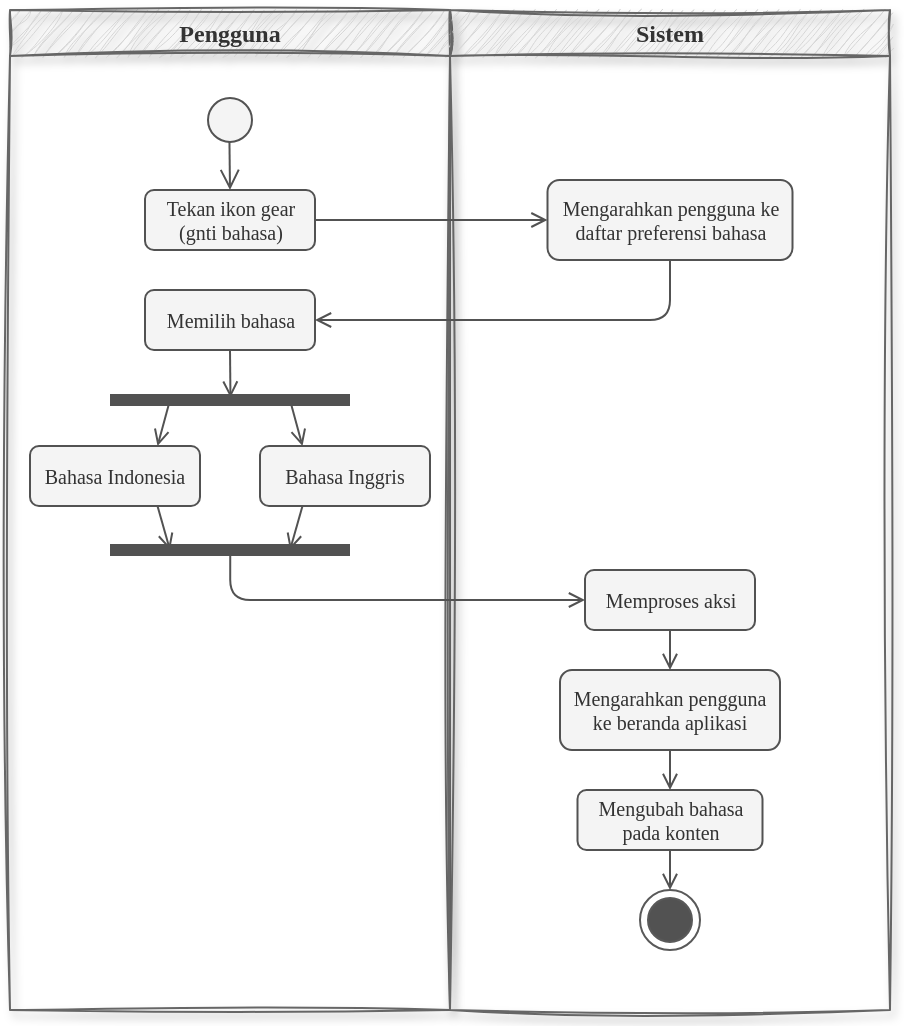 <mxfile version="21.2.1" type="github">
  <diagram name="Page-1" id="sL-YRFqca79MPYOREF_f">
    <mxGraphModel dx="662" dy="398" grid="1" gridSize="10" guides="1" tooltips="1" connect="1" arrows="1" fold="1" page="1" pageScale="1" pageWidth="850" pageHeight="1100" math="0" shadow="0">
      <root>
        <mxCell id="0" />
        <mxCell id="1" parent="0" />
        <mxCell id="-8pgBpWFjP3l3yvhUF7U-1" value="Pengguna" style="swimlane;whiteSpace=wrap;html=1;fontFamily=Ubuntu;fontSource=https%3A%2F%2Ffonts.googleapis.com%2Fcss%3Ffamily%3DUbuntu;rounded=0;swimlaneFillColor=none;glass=0;shadow=1;sketch=1;curveFitting=1;jiggle=2;fillColor=#D6D6D6;fontColor=#333333;strokeColor=#666666;" vertex="1" parent="1">
          <mxGeometry x="180" y="70" width="220" height="500" as="geometry" />
        </mxCell>
        <mxCell id="-8pgBpWFjP3l3yvhUF7U-2" value="" style="ellipse;html=1;shape=startState;fillColor=#f4f4f4;strokeColor=#535353;strokeWidth=1;fillStyle=auto;fontColor=#595959;" vertex="1" parent="-8pgBpWFjP3l3yvhUF7U-1">
          <mxGeometry x="95" y="40" width="30" height="30" as="geometry" />
        </mxCell>
        <mxCell id="-8pgBpWFjP3l3yvhUF7U-3" value="" style="html=1;verticalAlign=bottom;endArrow=open;endSize=8;strokeColor=#525252;rounded=0;strokeWidth=1;fillColor=#eeeeee;exitX=0.491;exitY=0.867;exitDx=0;exitDy=0;exitPerimeter=0;entryX=0.5;entryY=0;entryDx=0;entryDy=0;fontColor=#333333;" edge="1" parent="-8pgBpWFjP3l3yvhUF7U-1" source="-8pgBpWFjP3l3yvhUF7U-2" target="-8pgBpWFjP3l3yvhUF7U-4">
          <mxGeometry relative="1" as="geometry">
            <mxPoint x="100" y="90" as="targetPoint" />
          </mxGeometry>
        </mxCell>
        <mxCell id="-8pgBpWFjP3l3yvhUF7U-4" value="Tekan ikon gear (gnti bahasa)" style="rounded=1;whiteSpace=wrap;html=1;fillColor=#f4f4f4;strokeColor=#525252;fontFamily=Ubuntu;fontSource=https%3A%2F%2Ffonts.googleapis.com%2Fcss%3Ffamily%3DUbuntu;fontSize=10;fontColor=#333333;" vertex="1" parent="-8pgBpWFjP3l3yvhUF7U-1">
          <mxGeometry x="67.5" y="90" width="85" height="30" as="geometry" />
        </mxCell>
        <mxCell id="-8pgBpWFjP3l3yvhUF7U-68" style="rounded=0;orthogonalLoop=1;jettySize=auto;html=1;exitX=0.5;exitY=1;exitDx=0;exitDy=0;entryX=0.502;entryY=0.379;entryDx=0;entryDy=0;entryPerimeter=0;strokeColor=#525252;endArrow=open;endFill=0;" edge="1" parent="-8pgBpWFjP3l3yvhUF7U-1" source="-8pgBpWFjP3l3yvhUF7U-64" target="-8pgBpWFjP3l3yvhUF7U-67">
          <mxGeometry relative="1" as="geometry" />
        </mxCell>
        <mxCell id="-8pgBpWFjP3l3yvhUF7U-64" value="Memilih bahasa" style="rounded=1;whiteSpace=wrap;html=1;fillColor=#f4f4f4;strokeColor=#525252;fontFamily=Ubuntu;fontSource=https%3A%2F%2Ffonts.googleapis.com%2Fcss%3Ffamily%3DUbuntu;fontSize=10;fontColor=#333333;" vertex="1" parent="-8pgBpWFjP3l3yvhUF7U-1">
          <mxGeometry x="67.5" y="140" width="85" height="30" as="geometry" />
        </mxCell>
        <mxCell id="-8pgBpWFjP3l3yvhUF7U-72" style="rounded=1;orthogonalLoop=1;jettySize=auto;html=1;exitX=0.75;exitY=0.5;exitDx=0;exitDy=0;exitPerimeter=0;entryX=0.25;entryY=0;entryDx=0;entryDy=0;strokeColor=#525252;endArrow=open;endFill=0;" edge="1" parent="-8pgBpWFjP3l3yvhUF7U-1" source="-8pgBpWFjP3l3yvhUF7U-67" target="-8pgBpWFjP3l3yvhUF7U-70">
          <mxGeometry relative="1" as="geometry" />
        </mxCell>
        <mxCell id="-8pgBpWFjP3l3yvhUF7U-76" style="rounded=0;orthogonalLoop=1;jettySize=auto;html=1;exitX=0.25;exitY=0.5;exitDx=0;exitDy=0;exitPerimeter=0;entryX=0.75;entryY=0;entryDx=0;entryDy=0;strokeColor=#525252;endArrow=open;endFill=0;" edge="1" parent="-8pgBpWFjP3l3yvhUF7U-1" source="-8pgBpWFjP3l3yvhUF7U-67" target="-8pgBpWFjP3l3yvhUF7U-69">
          <mxGeometry relative="1" as="geometry" />
        </mxCell>
        <mxCell id="-8pgBpWFjP3l3yvhUF7U-67" value="" style="shape=line;html=1;strokeWidth=6;strokeColor=#525252;" vertex="1" parent="-8pgBpWFjP3l3yvhUF7U-1">
          <mxGeometry x="50" y="190" width="120" height="10" as="geometry" />
        </mxCell>
        <mxCell id="-8pgBpWFjP3l3yvhUF7U-77" style="rounded=0;orthogonalLoop=1;jettySize=auto;html=1;exitX=0.75;exitY=1;exitDx=0;exitDy=0;entryX=0.25;entryY=0.5;entryDx=0;entryDy=0;entryPerimeter=0;strokeColor=#525252;endArrow=open;endFill=0;" edge="1" parent="-8pgBpWFjP3l3yvhUF7U-1" source="-8pgBpWFjP3l3yvhUF7U-69" target="-8pgBpWFjP3l3yvhUF7U-73">
          <mxGeometry relative="1" as="geometry" />
        </mxCell>
        <mxCell id="-8pgBpWFjP3l3yvhUF7U-69" value="Bahasa Indonesia" style="rounded=1;whiteSpace=wrap;html=1;fillColor=#f4f4f4;strokeColor=#525252;fontFamily=Ubuntu;fontSource=https%3A%2F%2Ffonts.googleapis.com%2Fcss%3Ffamily%3DUbuntu;fontSize=10;fontColor=#333333;" vertex="1" parent="-8pgBpWFjP3l3yvhUF7U-1">
          <mxGeometry x="10" y="218" width="85" height="30" as="geometry" />
        </mxCell>
        <mxCell id="-8pgBpWFjP3l3yvhUF7U-78" style="rounded=0;orthogonalLoop=1;jettySize=auto;html=1;exitX=0.25;exitY=1;exitDx=0;exitDy=0;entryX=0.75;entryY=0.5;entryDx=0;entryDy=0;entryPerimeter=0;strokeColor=#525252;endArrow=open;endFill=0;" edge="1" parent="-8pgBpWFjP3l3yvhUF7U-1" source="-8pgBpWFjP3l3yvhUF7U-70" target="-8pgBpWFjP3l3yvhUF7U-73">
          <mxGeometry relative="1" as="geometry" />
        </mxCell>
        <mxCell id="-8pgBpWFjP3l3yvhUF7U-70" value="Bahasa Inggris" style="rounded=1;whiteSpace=wrap;html=1;fillColor=#f4f4f4;strokeColor=#525252;fontFamily=Ubuntu;fontSource=https%3A%2F%2Ffonts.googleapis.com%2Fcss%3Ffamily%3DUbuntu;fontSize=10;fontColor=#333333;" vertex="1" parent="-8pgBpWFjP3l3yvhUF7U-1">
          <mxGeometry x="125" y="218" width="85" height="30" as="geometry" />
        </mxCell>
        <mxCell id="-8pgBpWFjP3l3yvhUF7U-73" value="" style="shape=line;html=1;strokeWidth=6;strokeColor=#525252;" vertex="1" parent="-8pgBpWFjP3l3yvhUF7U-1">
          <mxGeometry x="50" y="265" width="120" height="10" as="geometry" />
        </mxCell>
        <mxCell id="-8pgBpWFjP3l3yvhUF7U-59" value="Sistem" style="swimlane;whiteSpace=wrap;html=1;fontFamily=Ubuntu;fontSource=https%3A%2F%2Ffonts.googleapis.com%2Fcss%3Ffamily%3DUbuntu;rounded=0;swimlaneFillColor=none;glass=0;shadow=1;sketch=1;curveFitting=1;jiggle=2;fillColor=#D6D6D6;fontColor=#333333;strokeColor=#666666;startSize=23;" vertex="1" parent="1">
          <mxGeometry x="400" y="70" width="220" height="500" as="geometry" />
        </mxCell>
        <mxCell id="-8pgBpWFjP3l3yvhUF7U-62" value="Mengarahkan pengguna ke daftar preferensi bahasa" style="rounded=1;whiteSpace=wrap;html=1;fillColor=#f4f4f4;strokeColor=#525252;fontFamily=Ubuntu;fontSource=https%3A%2F%2Ffonts.googleapis.com%2Fcss%3Ffamily%3DUbuntu;fontSize=10;fontColor=#333333;" vertex="1" parent="-8pgBpWFjP3l3yvhUF7U-59">
          <mxGeometry x="48.75" y="85" width="122.5" height="40" as="geometry" />
        </mxCell>
        <mxCell id="-8pgBpWFjP3l3yvhUF7U-82" value="" style="rounded=0;orthogonalLoop=1;jettySize=auto;html=1;strokeColor=#525252;endArrow=open;endFill=0;" edge="1" parent="-8pgBpWFjP3l3yvhUF7U-59" source="-8pgBpWFjP3l3yvhUF7U-79" target="-8pgBpWFjP3l3yvhUF7U-81">
          <mxGeometry relative="1" as="geometry" />
        </mxCell>
        <mxCell id="-8pgBpWFjP3l3yvhUF7U-79" value="Memproses aksi" style="rounded=1;whiteSpace=wrap;html=1;fillColor=#f4f4f4;strokeColor=#525252;fontFamily=Ubuntu;fontSource=https%3A%2F%2Ffonts.googleapis.com%2Fcss%3Ffamily%3DUbuntu;fontSize=10;fontColor=#333333;" vertex="1" parent="-8pgBpWFjP3l3yvhUF7U-59">
          <mxGeometry x="67.5" y="280" width="85" height="30" as="geometry" />
        </mxCell>
        <mxCell id="-8pgBpWFjP3l3yvhUF7U-85" value="" style="rounded=0;orthogonalLoop=1;jettySize=auto;html=1;strokeColor=#525252;endArrow=open;endFill=0;" edge="1" parent="-8pgBpWFjP3l3yvhUF7U-59" source="-8pgBpWFjP3l3yvhUF7U-81" target="-8pgBpWFjP3l3yvhUF7U-84">
          <mxGeometry relative="1" as="geometry" />
        </mxCell>
        <mxCell id="-8pgBpWFjP3l3yvhUF7U-81" value="Mengarahkan pengguna ke beranda aplikasi" style="rounded=1;whiteSpace=wrap;html=1;fillColor=#f4f4f4;strokeColor=#525252;fontFamily=Ubuntu;fontSource=https%3A%2F%2Ffonts.googleapis.com%2Fcss%3Ffamily%3DUbuntu;fontSize=10;fontColor=#333333;" vertex="1" parent="-8pgBpWFjP3l3yvhUF7U-59">
          <mxGeometry x="55" y="330" width="110" height="40" as="geometry" />
        </mxCell>
        <mxCell id="-8pgBpWFjP3l3yvhUF7U-88" value="" style="rounded=0;orthogonalLoop=1;jettySize=auto;html=1;strokeColor=#525252;endArrow=open;endFill=0;" edge="1" parent="-8pgBpWFjP3l3yvhUF7U-59" source="-8pgBpWFjP3l3yvhUF7U-84" target="-8pgBpWFjP3l3yvhUF7U-86">
          <mxGeometry relative="1" as="geometry" />
        </mxCell>
        <mxCell id="-8pgBpWFjP3l3yvhUF7U-84" value="Mengubah bahasa pada konten" style="rounded=1;whiteSpace=wrap;html=1;fillColor=#f4f4f4;strokeColor=#525252;fontFamily=Ubuntu;fontSource=https%3A%2F%2Ffonts.googleapis.com%2Fcss%3Ffamily%3DUbuntu;fontSize=10;fontColor=#333333;" vertex="1" parent="-8pgBpWFjP3l3yvhUF7U-59">
          <mxGeometry x="63.75" y="390" width="92.5" height="30" as="geometry" />
        </mxCell>
        <mxCell id="-8pgBpWFjP3l3yvhUF7U-86" value="" style="ellipse;html=1;shape=endState;fillColor=#525252;strokeColor=#595959;strokeWidth=1;" vertex="1" parent="-8pgBpWFjP3l3yvhUF7U-59">
          <mxGeometry x="95" y="440" width="30" height="30" as="geometry" />
        </mxCell>
        <mxCell id="-8pgBpWFjP3l3yvhUF7U-63" style="rounded=0;orthogonalLoop=1;jettySize=auto;html=1;entryX=0;entryY=0.5;entryDx=0;entryDy=0;strokeColor=#525252;endArrow=open;endFill=0;" edge="1" parent="1" source="-8pgBpWFjP3l3yvhUF7U-4" target="-8pgBpWFjP3l3yvhUF7U-62">
          <mxGeometry relative="1" as="geometry" />
        </mxCell>
        <mxCell id="-8pgBpWFjP3l3yvhUF7U-66" style="edgeStyle=orthogonalEdgeStyle;rounded=1;orthogonalLoop=1;jettySize=auto;html=1;exitX=0.5;exitY=1;exitDx=0;exitDy=0;entryX=1;entryY=0.5;entryDx=0;entryDy=0;strokeColor=#525252;endArrow=open;endFill=0;" edge="1" parent="1" source="-8pgBpWFjP3l3yvhUF7U-62" target="-8pgBpWFjP3l3yvhUF7U-64">
          <mxGeometry relative="1" as="geometry" />
        </mxCell>
        <mxCell id="-8pgBpWFjP3l3yvhUF7U-80" style="edgeStyle=orthogonalEdgeStyle;rounded=1;orthogonalLoop=1;jettySize=auto;html=1;entryX=0;entryY=0.5;entryDx=0;entryDy=0;strokeColor=#525252;endArrow=open;endFill=0;exitX=0.501;exitY=0.669;exitDx=0;exitDy=0;exitPerimeter=0;" edge="1" parent="1" source="-8pgBpWFjP3l3yvhUF7U-73" target="-8pgBpWFjP3l3yvhUF7U-79">
          <mxGeometry relative="1" as="geometry">
            <Array as="points">
              <mxPoint x="290" y="365" />
            </Array>
          </mxGeometry>
        </mxCell>
      </root>
    </mxGraphModel>
  </diagram>
</mxfile>
